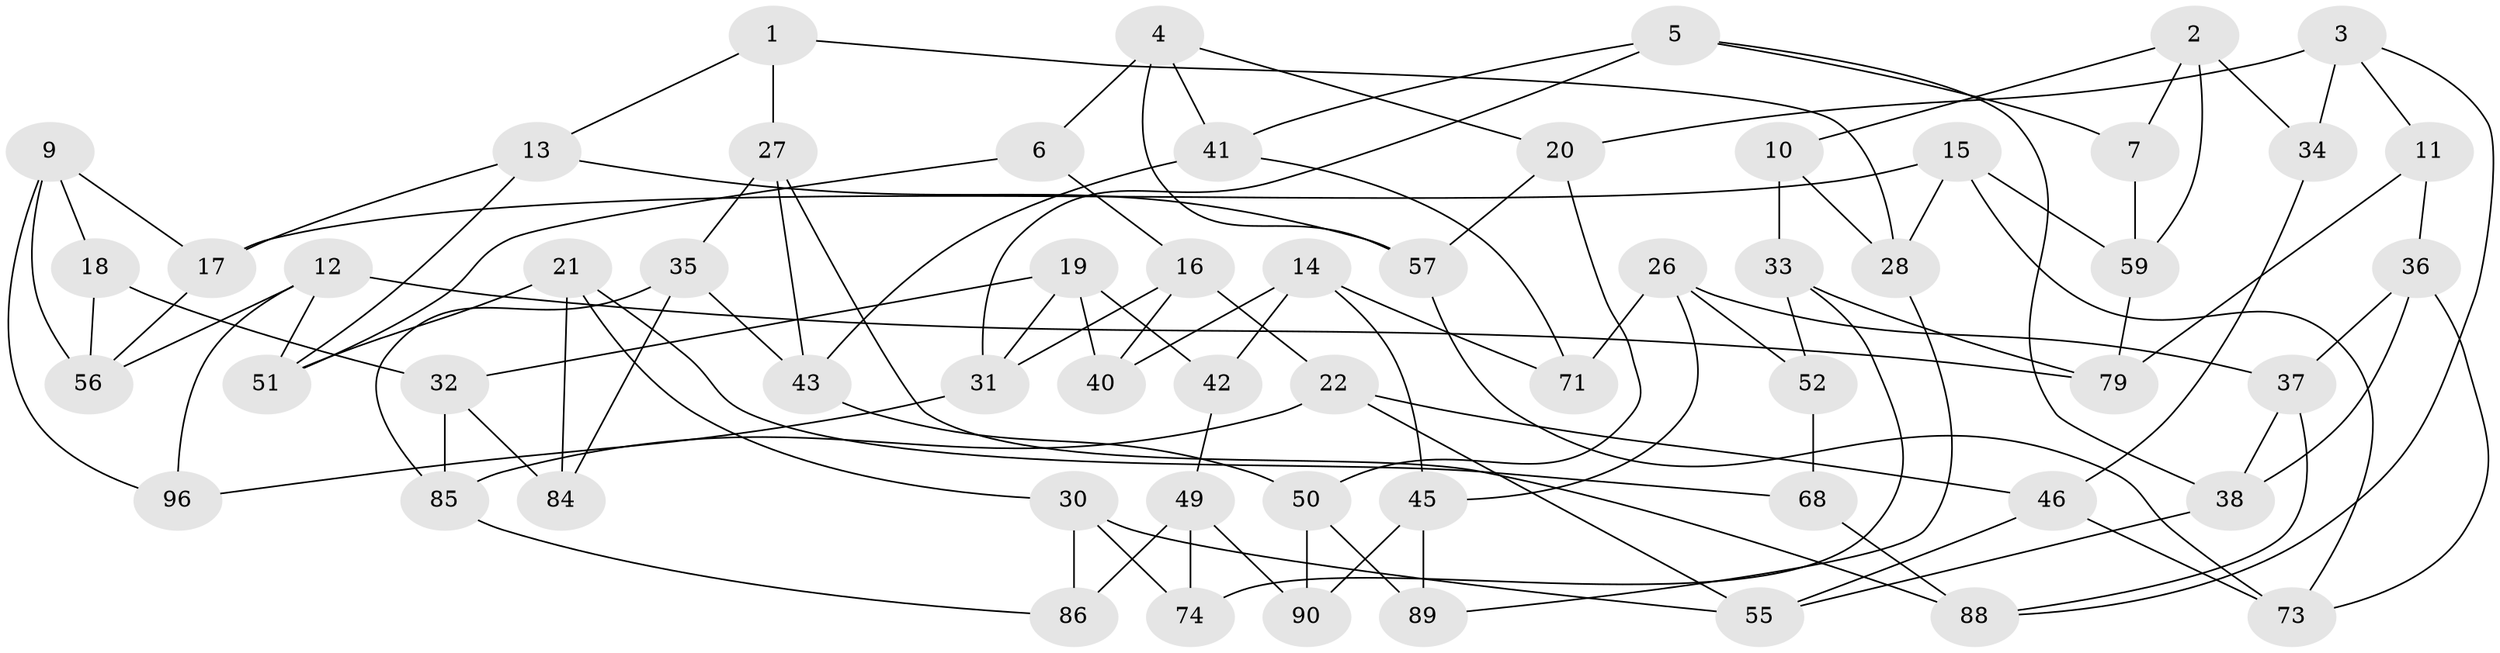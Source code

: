 // original degree distribution, {3: 1.0}
// Generated by graph-tools (version 1.1) at 2025/39/02/21/25 10:39:00]
// undirected, 59 vertices, 109 edges
graph export_dot {
graph [start="1"]
  node [color=gray90,style=filled];
  1;
  2 [super="+8"];
  3 [super="+25"];
  4 [super="+94"];
  5 [super="+23"];
  6;
  7;
  9 [super="+78"];
  10;
  11;
  12 [super="+44"];
  13 [super="+65"];
  14 [super="+24"];
  15 [super="+75"];
  16 [super="+29"];
  17 [super="+47"];
  18;
  19 [super="+63"];
  20 [super="+87"];
  21 [super="+67"];
  22 [super="+69"];
  26 [super="+82"];
  27 [super="+53"];
  28 [super="+80"];
  30 [super="+81"];
  31 [super="+66"];
  32 [super="+70"];
  33 [super="+48"];
  34;
  35 [super="+39"];
  36 [super="+61"];
  37 [super="+58"];
  38 [super="+98"];
  40;
  41 [super="+54"];
  42;
  43 [super="+60"];
  45 [super="+97"];
  46 [super="+62"];
  49 [super="+72"];
  50 [super="+91"];
  51 [super="+93"];
  52;
  55 [super="+92"];
  56 [super="+77"];
  57 [super="+64"];
  59 [super="+76"];
  68;
  71;
  73 [super="+100"];
  74;
  79 [super="+83"];
  84;
  85 [super="+99"];
  86;
  88 [super="+95"];
  89;
  90;
  96;
  1 -- 27;
  1 -- 13;
  1 -- 28;
  2 -- 7;
  2 -- 59;
  2 -- 10;
  2 -- 34;
  3 -- 11;
  3 -- 88;
  3 -- 34;
  3 -- 20;
  4 -- 6;
  4 -- 41;
  4 -- 57;
  4 -- 20;
  5 -- 31;
  5 -- 7;
  5 -- 41;
  5 -- 38;
  6 -- 51;
  6 -- 16;
  7 -- 59;
  9 -- 17;
  9 -- 18;
  9 -- 56;
  9 -- 96;
  10 -- 33;
  10 -- 28;
  11 -- 79;
  11 -- 36;
  12 -- 51;
  12 -- 96;
  12 -- 79;
  12 -- 56;
  13 -- 51;
  13 -- 57;
  13 -- 17;
  14 -- 40;
  14 -- 71;
  14 -- 42;
  14 -- 45;
  15 -- 28;
  15 -- 59;
  15 -- 73;
  15 -- 17;
  16 -- 22;
  16 -- 40;
  16 -- 31;
  17 -- 56;
  18 -- 56;
  18 -- 32;
  19 -- 42;
  19 -- 31;
  19 -- 40;
  19 -- 32;
  20 -- 57;
  20 -- 50;
  21 -- 84;
  21 -- 68;
  21 -- 51;
  21 -- 30;
  22 -- 85;
  22 -- 46;
  22 -- 55;
  26 -- 52;
  26 -- 71;
  26 -- 37;
  26 -- 45;
  27 -- 88;
  27 -- 35;
  27 -- 43;
  28 -- 89;
  30 -- 55;
  30 -- 86;
  30 -- 74;
  31 -- 96;
  32 -- 84;
  32 -- 85;
  33 -- 74;
  33 -- 52;
  33 -- 79;
  34 -- 46;
  35 -- 43;
  35 -- 84;
  35 -- 85;
  36 -- 37;
  36 -- 38;
  36 -- 73;
  37 -- 38;
  37 -- 88;
  38 -- 55;
  41 -- 71;
  41 -- 43;
  42 -- 49;
  43 -- 50;
  45 -- 89;
  45 -- 90;
  46 -- 55;
  46 -- 73;
  49 -- 74;
  49 -- 90;
  49 -- 86;
  50 -- 89;
  50 -- 90;
  52 -- 68;
  57 -- 73;
  59 -- 79;
  68 -- 88;
  85 -- 86;
}
